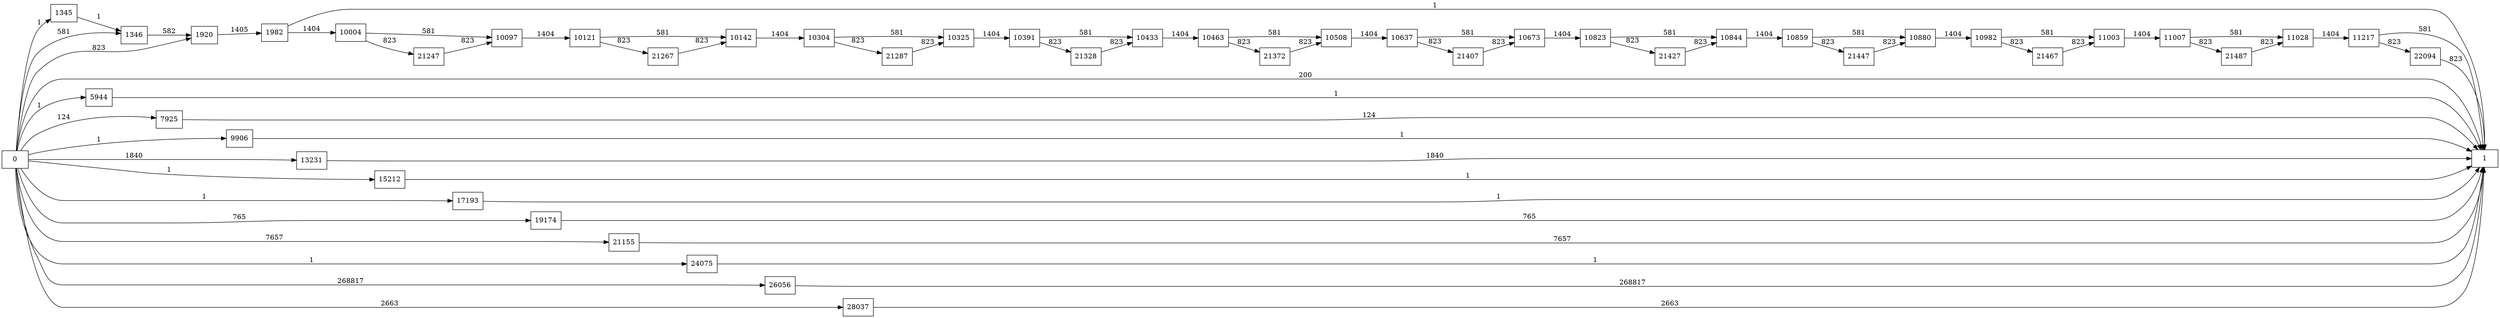 digraph {
	graph [rankdir=LR]
	node [shape=rectangle]
	1345 -> 1346 [label=1]
	1346 -> 1920 [label=582]
	1920 -> 1982 [label=1405]
	1982 -> 1 [label=1]
	1982 -> 10004 [label=1404]
	5944 -> 1 [label=1]
	7925 -> 1 [label=124]
	9906 -> 1 [label=1]
	10004 -> 10097 [label=581]
	10004 -> 21247 [label=823]
	10097 -> 10121 [label=1404]
	10121 -> 10142 [label=581]
	10121 -> 21267 [label=823]
	10142 -> 10304 [label=1404]
	10304 -> 10325 [label=581]
	10304 -> 21287 [label=823]
	10325 -> 10391 [label=1404]
	10391 -> 10433 [label=581]
	10391 -> 21328 [label=823]
	10433 -> 10463 [label=1404]
	10463 -> 10508 [label=581]
	10463 -> 21372 [label=823]
	10508 -> 10637 [label=1404]
	10637 -> 10673 [label=581]
	10637 -> 21407 [label=823]
	10673 -> 10823 [label=1404]
	10823 -> 10844 [label=581]
	10823 -> 21427 [label=823]
	10844 -> 10859 [label=1404]
	10859 -> 10880 [label=581]
	10859 -> 21447 [label=823]
	10880 -> 10982 [label=1404]
	10982 -> 11003 [label=581]
	10982 -> 21467 [label=823]
	11003 -> 11007 [label=1404]
	11007 -> 11028 [label=581]
	11007 -> 21487 [label=823]
	11028 -> 11217 [label=1404]
	11217 -> 1 [label=581]
	11217 -> 22094 [label=823]
	13231 -> 1 [label=1840]
	15212 -> 1 [label=1]
	17193 -> 1 [label=1]
	19174 -> 1 [label=765]
	21155 -> 1 [label=7657]
	21247 -> 10097 [label=823]
	21267 -> 10142 [label=823]
	21287 -> 10325 [label=823]
	21328 -> 10433 [label=823]
	21372 -> 10508 [label=823]
	21407 -> 10673 [label=823]
	21427 -> 10844 [label=823]
	21447 -> 10880 [label=823]
	21467 -> 11003 [label=823]
	21487 -> 11028 [label=823]
	22094 -> 1 [label=823]
	24075 -> 1 [label=1]
	26056 -> 1 [label=268817]
	28037 -> 1 [label=2663]
	0 -> 1346 [label=581]
	0 -> 1920 [label=823]
	0 -> 1345 [label=1]
	0 -> 1 [label=200]
	0 -> 5944 [label=1]
	0 -> 7925 [label=124]
	0 -> 9906 [label=1]
	0 -> 13231 [label=1840]
	0 -> 15212 [label=1]
	0 -> 17193 [label=1]
	0 -> 19174 [label=765]
	0 -> 21155 [label=7657]
	0 -> 24075 [label=1]
	0 -> 26056 [label=268817]
	0 -> 28037 [label=2663]
}
